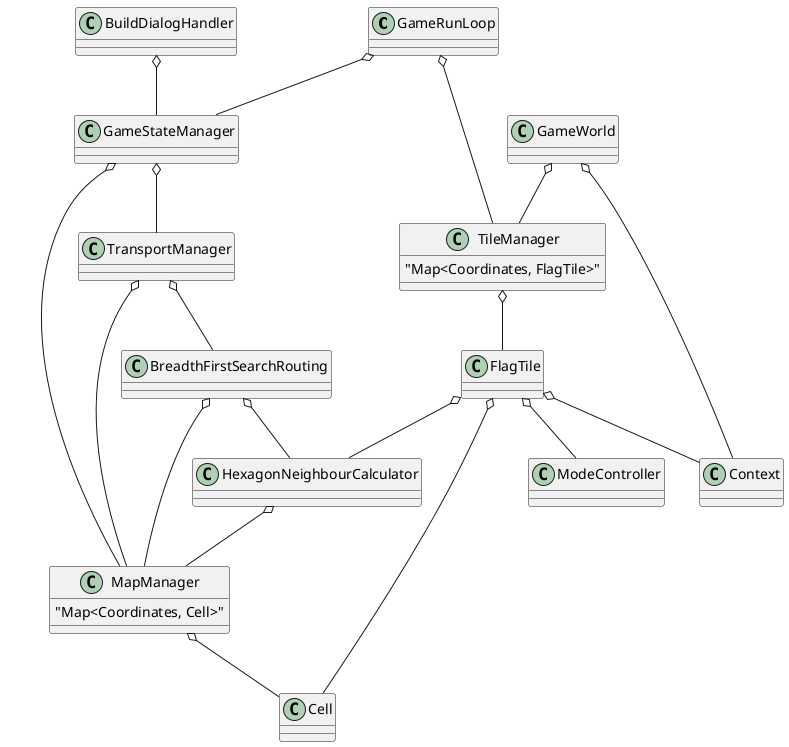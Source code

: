 @startuml
GameRunLoop o-- GameStateManager
GameRunLoop o-- TileManager

GameStateManager o-- MapManager
GameStateManager o-- TransportManager

TransportManager o-- MapManager
TransportManager o-- BreadthFirstSearchRouting

HexagonNeighbourCalculator o-- MapManager

BreadthFirstSearchRouting o-- MapManager
BreadthFirstSearchRouting o-- HexagonNeighbourCalculator

BuildDialogHandler o-- GameStateManager

GameWorld o-- Context
GameWorld o-- TileManager

class TileManager {
    "Map<Coordinates, FlagTile>"
}
TileManager o-- FlagTile

class MapManager {
    "Map<Coordinates, Cell>"
}
MapManager o-- Cell

FlagTile o-- Cell
FlagTile o-- ModeController
FlagTile o-- Context
FlagTile o-- HexagonNeighbourCalculator
@enduml